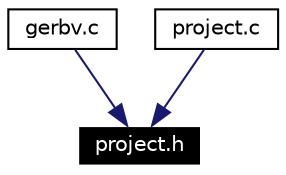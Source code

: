digraph G
{
  edge [fontname="Helvetica",fontsize=10,labelfontname="Helvetica",labelfontsize=10];
  node [fontname="Helvetica",fontsize=10,shape=record];
  Node1 [label="project.h",height=0.2,width=0.4,color="white", fillcolor="black", style="filled" fontcolor="white"];
  Node2 -> Node1 [color="midnightblue",fontsize=10,style="solid",fontname="Helvetica"];
  Node2 [label="gerbv.c",height=0.2,width=0.4,color="black",URL="$gerbv_8c-source.html"];
  Node3 -> Node1 [color="midnightblue",fontsize=10,style="solid",fontname="Helvetica"];
  Node3 [label="project.c",height=0.2,width=0.4,color="black",URL="$project_8c.html"];
}
